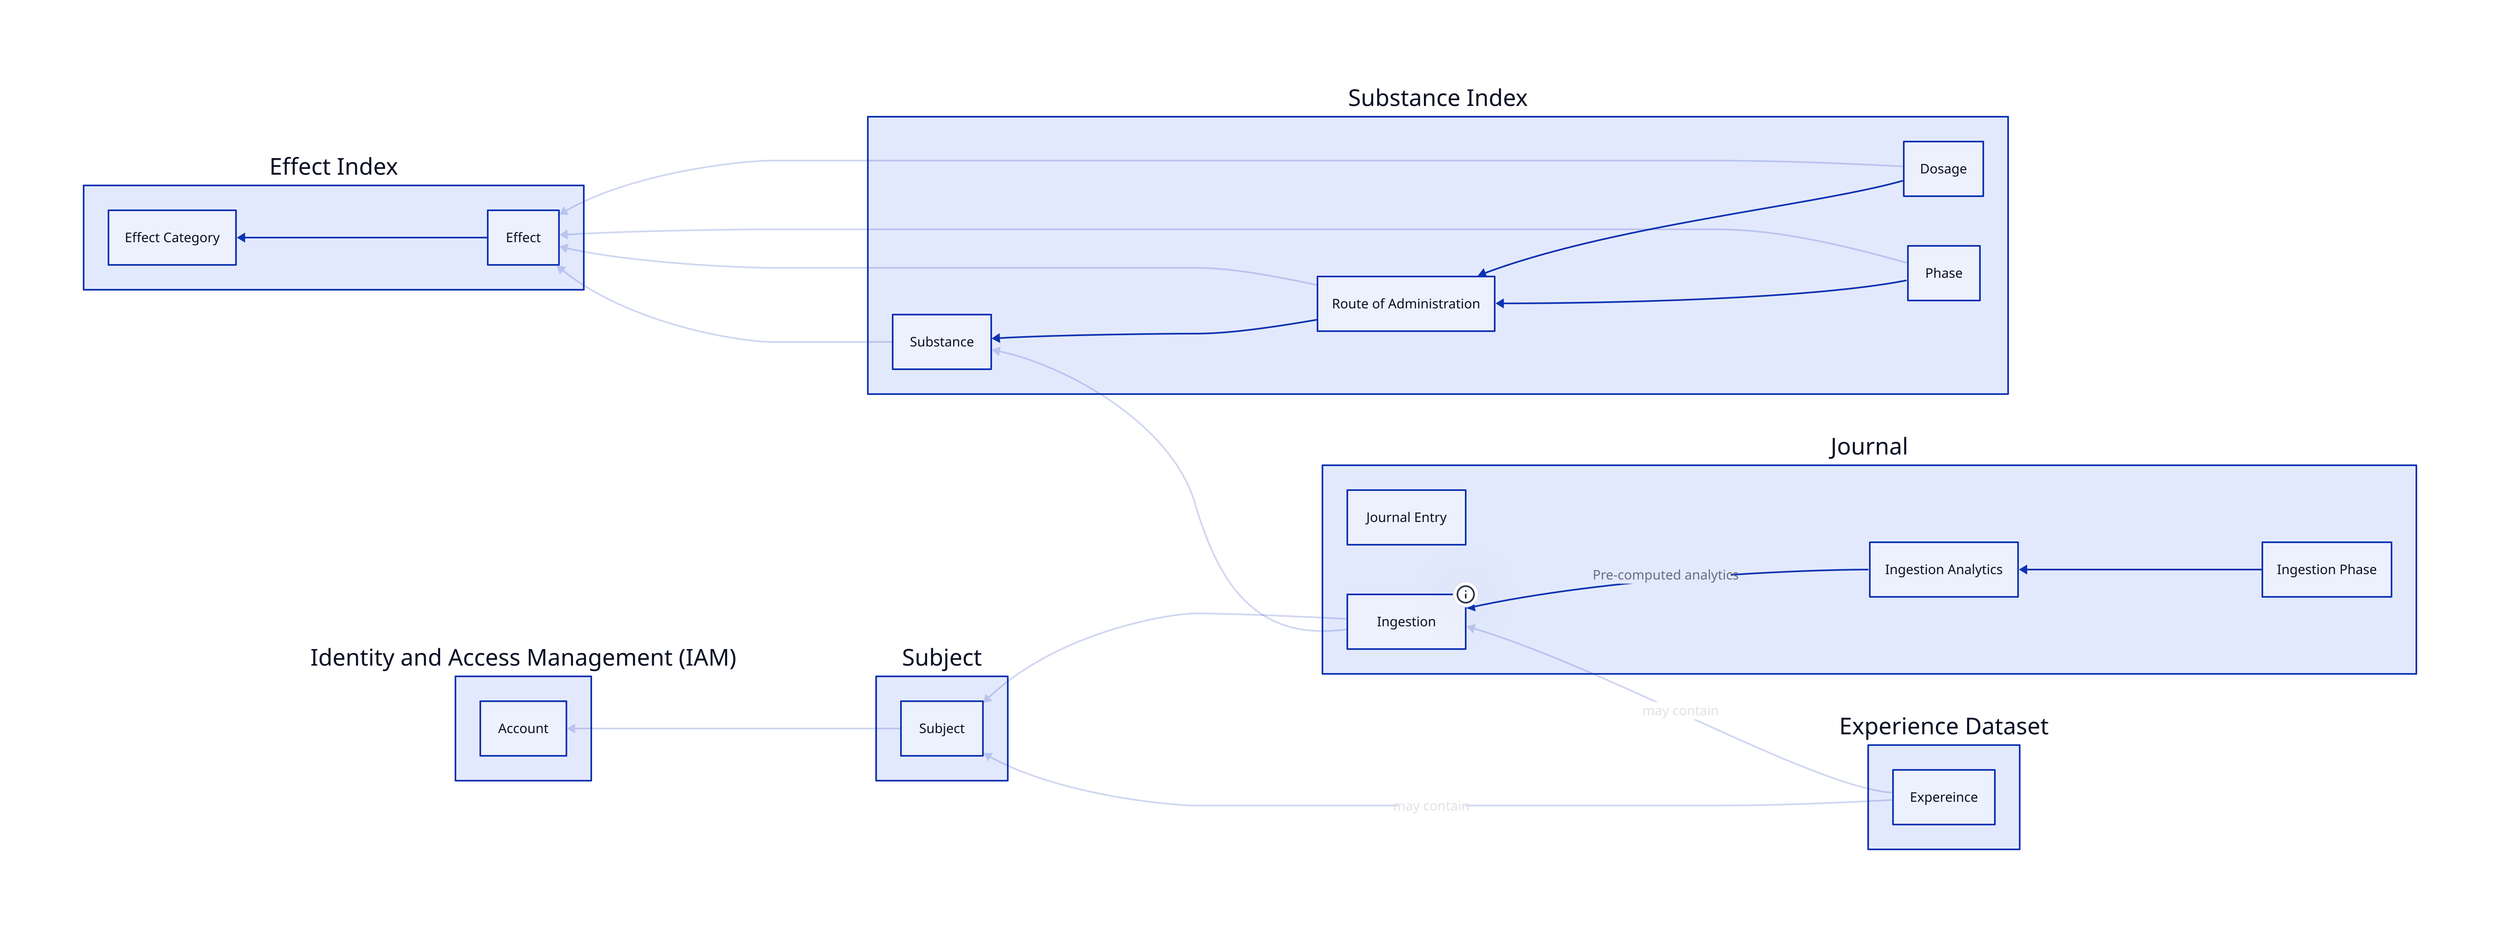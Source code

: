 direction: left

iam: {
    label: "Identity and Access Management (IAM)"

    account: "Account"
}

subject_database: {
    label: "Subject"

    subject: "Subject"

    subject -> _.iam.account: {
        style.opacity: 0.2
    }
}

effect_index: {
    label: "Effect Index"

    effect: "Effect"
    effect_category: "Effect Category"

    effect -> effect_category
}

substance_index: {
    label: "Substance Index"

    # Substance
    substance: "Substance"
    route_of_administration: "Route of Administration"
    dosage: "Dosage"
    phase: "Phase"

    route_of_administration -> substance
    dosage -> route_of_administration
    phase -> route_of_administration

    substance -> _.effect_index.effect: {
        style.opacity: 0.2
    }
    dosage -> _.effect_index.effect: {
        style.opacity: 0.2
    }
    phase -> _.effect_index.effect: {
        style.opacity: 0.2
    }
    route_of_administration -> _.effect_index.effect: {
        style.opacity: 0.2
    }
}

# Journal data model
# [DATE], Ingested [SUBSTANCE] at [DOSAGE] [UNIT] via [ROUTE OF ADMINISTRATION] of [SUBSTANCE], [NOTES]
# Entry will following with each [PHASE] of ingestion to which effect will be correlated.
journal: {
    # TODO: Journal should be more in the form of calendar instead of plain storage of entries.

    label: "Journal"

    jounral_entry: "Journal Entry"
    ingestion: {
        label: "Ingestion"
        tooltip: "Ingestion is a single record of ingesting some compound by some route at specific dosage at specific time."
    }
    ingestion_phase: "Ingestion Phase"
    ingestion_analytics: "Ingestion Analytics"

    ingestion -> _.substance_index.substance: {
        style.opacity: 0.2
    }
    ingestion -> _.subject_database.subject: {
        style.opacity: 0.2
    }

    ingestion_analytics -> ingestion: "Pre-computed analytics"
    ingestion_phase -> ingestion_analytics
}

experience_db: {
    label: "Experience Dataset"

    experience: "Expereince"

    experience -> _.subject_database.subject: {
        label: "may contain"
        style.opacity: 0.2
    }
    experience -> _.journal.ingestion: {
        label: "may contain"
        style.opacity: 0.2
    }
}
